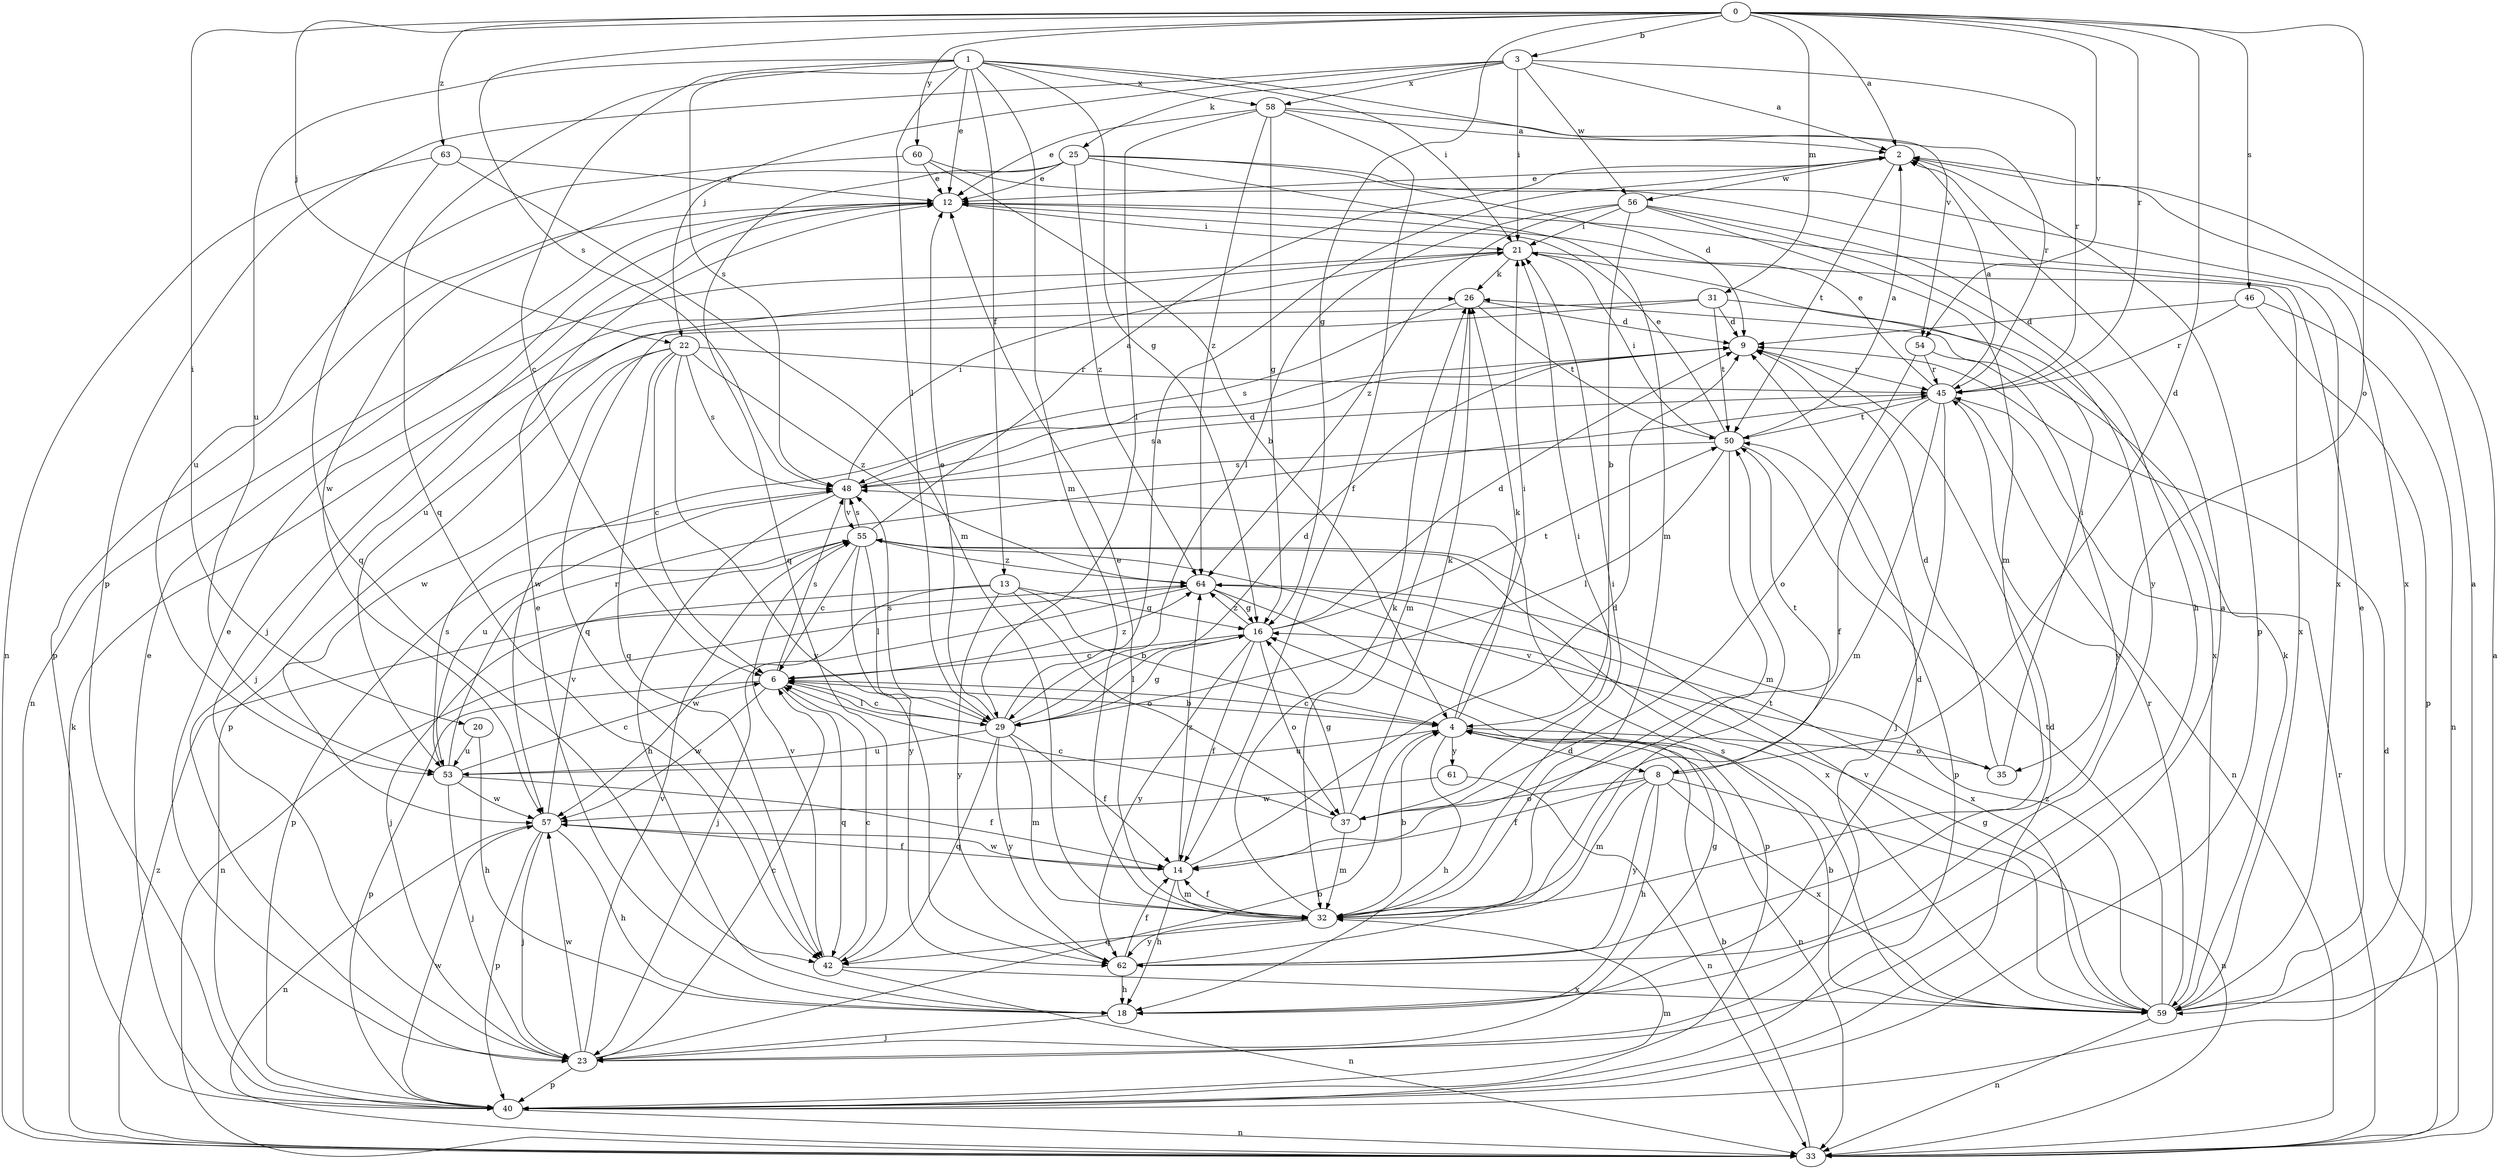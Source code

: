strict digraph  {
0;
1;
2;
3;
4;
6;
8;
9;
12;
13;
14;
16;
18;
20;
21;
22;
23;
25;
26;
29;
31;
32;
33;
35;
37;
40;
42;
45;
46;
48;
50;
53;
54;
55;
56;
57;
58;
59;
60;
61;
62;
63;
64;
0 -> 2  [label=a];
0 -> 3  [label=b];
0 -> 8  [label=d];
0 -> 16  [label=g];
0 -> 20  [label=i];
0 -> 22  [label=j];
0 -> 31  [label=m];
0 -> 35  [label=o];
0 -> 45  [label=r];
0 -> 46  [label=s];
0 -> 48  [label=s];
0 -> 54  [label=v];
0 -> 60  [label=y];
0 -> 63  [label=z];
1 -> 6  [label=c];
1 -> 12  [label=e];
1 -> 13  [label=f];
1 -> 16  [label=g];
1 -> 21  [label=i];
1 -> 29  [label=l];
1 -> 32  [label=m];
1 -> 42  [label=q];
1 -> 48  [label=s];
1 -> 53  [label=u];
1 -> 54  [label=v];
1 -> 58  [label=x];
2 -> 12  [label=e];
2 -> 40  [label=p];
2 -> 50  [label=t];
2 -> 56  [label=w];
3 -> 2  [label=a];
3 -> 21  [label=i];
3 -> 22  [label=j];
3 -> 25  [label=k];
3 -> 40  [label=p];
3 -> 45  [label=r];
3 -> 56  [label=w];
3 -> 58  [label=x];
4 -> 6  [label=c];
4 -> 8  [label=d];
4 -> 18  [label=h];
4 -> 21  [label=i];
4 -> 26  [label=k];
4 -> 33  [label=n];
4 -> 35  [label=o];
4 -> 53  [label=u];
4 -> 61  [label=y];
6 -> 4  [label=b];
6 -> 29  [label=l];
6 -> 40  [label=p];
6 -> 42  [label=q];
6 -> 48  [label=s];
6 -> 57  [label=w];
6 -> 64  [label=z];
8 -> 14  [label=f];
8 -> 18  [label=h];
8 -> 32  [label=m];
8 -> 33  [label=n];
8 -> 37  [label=o];
8 -> 50  [label=t];
8 -> 59  [label=x];
8 -> 62  [label=y];
9 -> 45  [label=r];
9 -> 57  [label=w];
12 -> 21  [label=i];
12 -> 23  [label=j];
12 -> 40  [label=p];
13 -> 4  [label=b];
13 -> 16  [label=g];
13 -> 23  [label=j];
13 -> 37  [label=o];
13 -> 57  [label=w];
13 -> 62  [label=y];
14 -> 9  [label=d];
14 -> 18  [label=h];
14 -> 32  [label=m];
14 -> 57  [label=w];
14 -> 64  [label=z];
16 -> 6  [label=c];
16 -> 9  [label=d];
16 -> 14  [label=f];
16 -> 29  [label=l];
16 -> 37  [label=o];
16 -> 50  [label=t];
16 -> 62  [label=y];
16 -> 64  [label=z];
18 -> 9  [label=d];
18 -> 12  [label=e];
18 -> 23  [label=j];
20 -> 18  [label=h];
20 -> 53  [label=u];
21 -> 26  [label=k];
21 -> 33  [label=n];
21 -> 53  [label=u];
21 -> 59  [label=x];
22 -> 6  [label=c];
22 -> 40  [label=p];
22 -> 42  [label=q];
22 -> 45  [label=r];
22 -> 48  [label=s];
22 -> 57  [label=w];
22 -> 62  [label=y];
22 -> 64  [label=z];
23 -> 2  [label=a];
23 -> 4  [label=b];
23 -> 6  [label=c];
23 -> 12  [label=e];
23 -> 16  [label=g];
23 -> 40  [label=p];
23 -> 55  [label=v];
23 -> 57  [label=w];
25 -> 9  [label=d];
25 -> 12  [label=e];
25 -> 32  [label=m];
25 -> 42  [label=q];
25 -> 57  [label=w];
25 -> 59  [label=x];
25 -> 64  [label=z];
26 -> 9  [label=d];
26 -> 32  [label=m];
26 -> 48  [label=s];
26 -> 50  [label=t];
29 -> 2  [label=a];
29 -> 6  [label=c];
29 -> 9  [label=d];
29 -> 12  [label=e];
29 -> 14  [label=f];
29 -> 16  [label=g];
29 -> 32  [label=m];
29 -> 42  [label=q];
29 -> 48  [label=s];
29 -> 53  [label=u];
29 -> 62  [label=y];
31 -> 9  [label=d];
31 -> 23  [label=j];
31 -> 42  [label=q];
31 -> 50  [label=t];
31 -> 59  [label=x];
32 -> 4  [label=b];
32 -> 12  [label=e];
32 -> 14  [label=f];
32 -> 21  [label=i];
32 -> 26  [label=k];
32 -> 42  [label=q];
32 -> 62  [label=y];
33 -> 2  [label=a];
33 -> 4  [label=b];
33 -> 9  [label=d];
33 -> 26  [label=k];
33 -> 45  [label=r];
33 -> 64  [label=z];
35 -> 9  [label=d];
35 -> 21  [label=i];
35 -> 55  [label=v];
37 -> 6  [label=c];
37 -> 16  [label=g];
37 -> 21  [label=i];
37 -> 26  [label=k];
37 -> 32  [label=m];
40 -> 9  [label=d];
40 -> 12  [label=e];
40 -> 32  [label=m];
40 -> 33  [label=n];
40 -> 57  [label=w];
42 -> 6  [label=c];
42 -> 33  [label=n];
42 -> 55  [label=v];
42 -> 59  [label=x];
45 -> 2  [label=a];
45 -> 12  [label=e];
45 -> 14  [label=f];
45 -> 23  [label=j];
45 -> 32  [label=m];
45 -> 33  [label=n];
45 -> 48  [label=s];
45 -> 50  [label=t];
46 -> 9  [label=d];
46 -> 33  [label=n];
46 -> 40  [label=p];
46 -> 45  [label=r];
48 -> 9  [label=d];
48 -> 18  [label=h];
48 -> 21  [label=i];
48 -> 53  [label=u];
48 -> 55  [label=v];
50 -> 2  [label=a];
50 -> 12  [label=e];
50 -> 21  [label=i];
50 -> 29  [label=l];
50 -> 32  [label=m];
50 -> 40  [label=p];
50 -> 48  [label=s];
53 -> 6  [label=c];
53 -> 14  [label=f];
53 -> 23  [label=j];
53 -> 45  [label=r];
53 -> 48  [label=s];
53 -> 57  [label=w];
54 -> 37  [label=o];
54 -> 45  [label=r];
54 -> 62  [label=y];
55 -> 2  [label=a];
55 -> 6  [label=c];
55 -> 29  [label=l];
55 -> 40  [label=p];
55 -> 48  [label=s];
55 -> 59  [label=x];
55 -> 62  [label=y];
55 -> 64  [label=z];
56 -> 4  [label=b];
56 -> 18  [label=h];
56 -> 21  [label=i];
56 -> 29  [label=l];
56 -> 32  [label=m];
56 -> 62  [label=y];
56 -> 64  [label=z];
57 -> 14  [label=f];
57 -> 18  [label=h];
57 -> 23  [label=j];
57 -> 33  [label=n];
57 -> 40  [label=p];
57 -> 55  [label=v];
58 -> 2  [label=a];
58 -> 12  [label=e];
58 -> 14  [label=f];
58 -> 16  [label=g];
58 -> 29  [label=l];
58 -> 45  [label=r];
58 -> 64  [label=z];
59 -> 2  [label=a];
59 -> 4  [label=b];
59 -> 12  [label=e];
59 -> 16  [label=g];
59 -> 26  [label=k];
59 -> 33  [label=n];
59 -> 45  [label=r];
59 -> 48  [label=s];
59 -> 50  [label=t];
59 -> 55  [label=v];
59 -> 64  [label=z];
60 -> 4  [label=b];
60 -> 12  [label=e];
60 -> 53  [label=u];
60 -> 59  [label=x];
61 -> 33  [label=n];
61 -> 57  [label=w];
62 -> 14  [label=f];
62 -> 18  [label=h];
62 -> 50  [label=t];
63 -> 12  [label=e];
63 -> 32  [label=m];
63 -> 33  [label=n];
63 -> 42  [label=q];
64 -> 16  [label=g];
64 -> 23  [label=j];
64 -> 33  [label=n];
64 -> 40  [label=p];
64 -> 59  [label=x];
}
